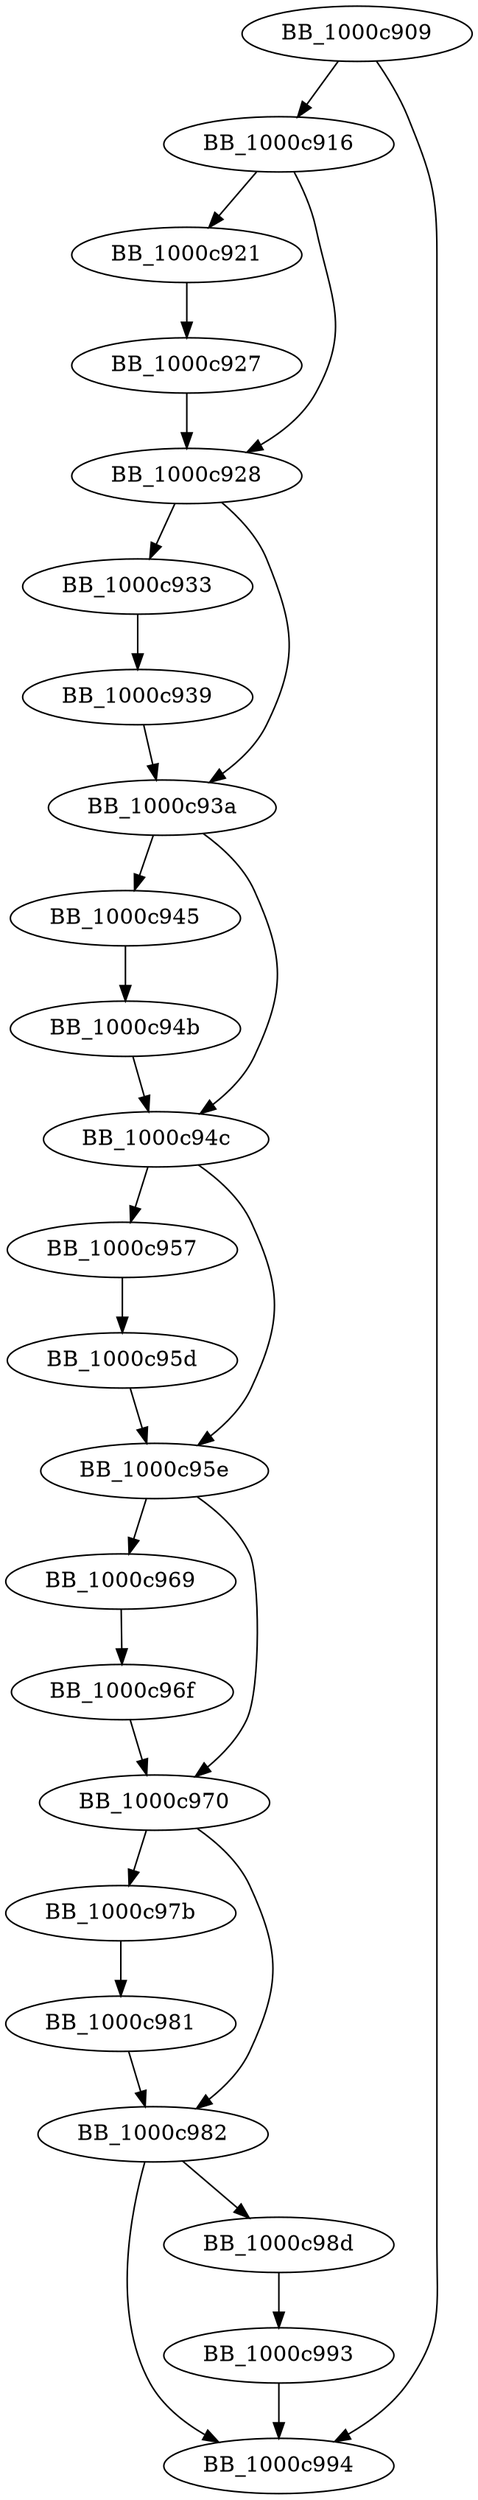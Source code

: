 DiGraph ___free_lconv_mon{
BB_1000c909->BB_1000c916
BB_1000c909->BB_1000c994
BB_1000c916->BB_1000c921
BB_1000c916->BB_1000c928
BB_1000c921->BB_1000c927
BB_1000c927->BB_1000c928
BB_1000c928->BB_1000c933
BB_1000c928->BB_1000c93a
BB_1000c933->BB_1000c939
BB_1000c939->BB_1000c93a
BB_1000c93a->BB_1000c945
BB_1000c93a->BB_1000c94c
BB_1000c945->BB_1000c94b
BB_1000c94b->BB_1000c94c
BB_1000c94c->BB_1000c957
BB_1000c94c->BB_1000c95e
BB_1000c957->BB_1000c95d
BB_1000c95d->BB_1000c95e
BB_1000c95e->BB_1000c969
BB_1000c95e->BB_1000c970
BB_1000c969->BB_1000c96f
BB_1000c96f->BB_1000c970
BB_1000c970->BB_1000c97b
BB_1000c970->BB_1000c982
BB_1000c97b->BB_1000c981
BB_1000c981->BB_1000c982
BB_1000c982->BB_1000c98d
BB_1000c982->BB_1000c994
BB_1000c98d->BB_1000c993
BB_1000c993->BB_1000c994
}
